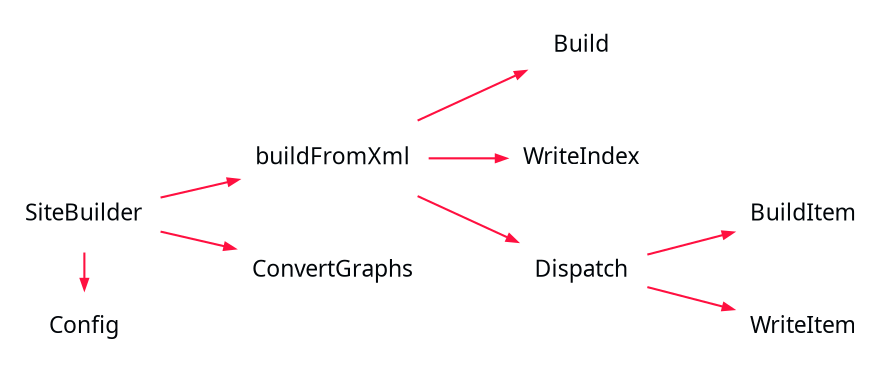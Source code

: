 
digraph {
     bgcolor = none;
     rankdir = "LR";
     node [
         shape     = none
         fontname  = "Segoe UI"
         fontcolor = "#010509FF"
         fontsize  = "11"
     ]
     edge [
         arrowsize = "0.5"
         color     = "#FF1040FF"
     ]
     SiteBuilder->Config;

     {rank=same Config SiteBuilder}

     SiteBuilder->buildFromXml
     buildFromXml->Build
     buildFromXml->WriteIndex
     buildFromXml->Dispatch
     Dispatch->BuildItem
     Dispatch->WriteItem
     SiteBuilder->ConvertGraphs
}
